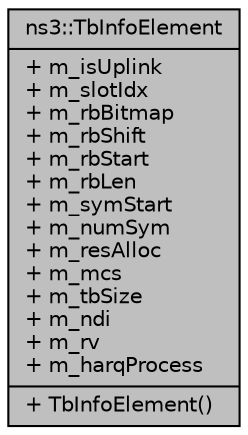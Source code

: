 digraph "ns3::TbInfoElement"
{
  edge [fontname="Helvetica",fontsize="10",labelfontname="Helvetica",labelfontsize="10"];
  node [fontname="Helvetica",fontsize="10",shape=record];
  Node1 [label="{ns3::TbInfoElement\n|+ m_isUplink\l+ m_slotIdx\l+ m_rbBitmap\l+ m_rbShift\l+ m_rbStart\l+ m_rbLen\l+ m_symStart\l+ m_numSym\l+ m_resAlloc\l+ m_mcs\l+ m_tbSize\l+ m_ndi\l+ m_rv\l+ m_harqProcess\l|+ TbInfoElement()\l}",height=0.2,width=0.4,color="black", fillcolor="grey75", style="filled", fontcolor="black"];
}
